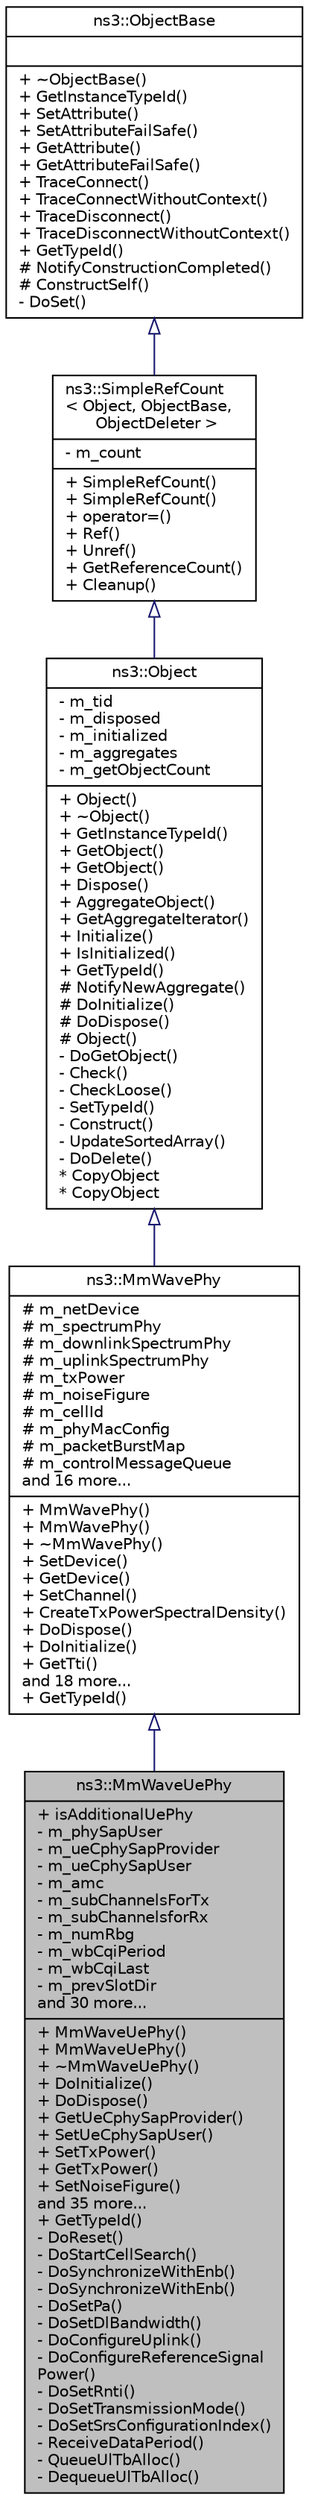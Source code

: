 digraph "ns3::MmWaveUePhy"
{
  edge [fontname="Helvetica",fontsize="10",labelfontname="Helvetica",labelfontsize="10"];
  node [fontname="Helvetica",fontsize="10",shape=record];
  Node1 [label="{ns3::MmWaveUePhy\n|+ isAdditionalUePhy\l- m_phySapUser\l- m_ueCphySapProvider\l- m_ueCphySapUser\l- m_amc\l- m_subChannelsForTx\l- m_subChannelsforRx\l- m_numRbg\l- m_wbCqiPeriod\l- m_wbCqiLast\l- m_prevSlotDir\land 30 more...\l|+ MmWaveUePhy()\l+ MmWaveUePhy()\l+ ~MmWaveUePhy()\l+ DoInitialize()\l+ DoDispose()\l+ GetUeCphySapProvider()\l+ SetUeCphySapUser()\l+ SetTxPower()\l+ GetTxPower()\l+ SetNoiseFigure()\land 35 more...\l+ GetTypeId()\l- DoReset()\l- DoStartCellSearch()\l- DoSynchronizeWithEnb()\l- DoSynchronizeWithEnb()\l- DoSetPa()\l- DoSetDlBandwidth()\l- DoConfigureUplink()\l- DoConfigureReferenceSignal\lPower()\l- DoSetRnti()\l- DoSetTransmissionMode()\l- DoSetSrsConfigurationIndex()\l- ReceiveDataPeriod()\l- QueueUlTbAlloc()\l- DequeueUlTbAlloc()\l}",height=0.2,width=0.4,color="black", fillcolor="grey75", style="filled", fontcolor="black"];
  Node2 -> Node1 [dir="back",color="midnightblue",fontsize="10",style="solid",arrowtail="onormal"];
  Node2 [label="{ns3::MmWavePhy\n|# m_netDevice\l# m_spectrumPhy\l# m_downlinkSpectrumPhy\l# m_uplinkSpectrumPhy\l# m_txPower\l# m_noiseFigure\l# m_cellId\l# m_phyMacConfig\l# m_packetBurstMap\l# m_controlMessageQueue\land 16 more...\l|+ MmWavePhy()\l+ MmWavePhy()\l+ ~MmWavePhy()\l+ SetDevice()\l+ GetDevice()\l+ SetChannel()\l+ CreateTxPowerSpectralDensity()\l+ DoDispose()\l+ DoInitialize()\l+ GetTti()\land 18 more...\l+ GetTypeId()\l}",height=0.2,width=0.4,color="black", fillcolor="white", style="filled",URL="$d6/d7b/classns3_1_1MmWavePhy.html"];
  Node3 -> Node2 [dir="back",color="midnightblue",fontsize="10",style="solid",arrowtail="onormal"];
  Node3 [label="{ns3::Object\n|- m_tid\l- m_disposed\l- m_initialized\l- m_aggregates\l- m_getObjectCount\l|+ Object()\l+ ~Object()\l+ GetInstanceTypeId()\l+ GetObject()\l+ GetObject()\l+ Dispose()\l+ AggregateObject()\l+ GetAggregateIterator()\l+ Initialize()\l+ IsInitialized()\l+ GetTypeId()\l# NotifyNewAggregate()\l# DoInitialize()\l# DoDispose()\l# Object()\l- DoGetObject()\l- Check()\l- CheckLoose()\l- SetTypeId()\l- Construct()\l- UpdateSortedArray()\l- DoDelete()\l* CopyObject\l* CopyObject\l}",height=0.2,width=0.4,color="black", fillcolor="white", style="filled",URL="$d9/d77/classns3_1_1Object.html",tooltip="A base class which provides memory management and object aggregation. "];
  Node4 -> Node3 [dir="back",color="midnightblue",fontsize="10",style="solid",arrowtail="onormal"];
  Node4 [label="{ns3::SimpleRefCount\l\< Object, ObjectBase,\l ObjectDeleter \>\n|- m_count\l|+ SimpleRefCount()\l+ SimpleRefCount()\l+ operator=()\l+ Ref()\l+ Unref()\l+ GetReferenceCount()\l+ Cleanup()\l}",height=0.2,width=0.4,color="black", fillcolor="white", style="filled",URL="$da/da1/classns3_1_1SimpleRefCount.html"];
  Node5 -> Node4 [dir="back",color="midnightblue",fontsize="10",style="solid",arrowtail="onormal"];
  Node5 [label="{ns3::ObjectBase\n||+ ~ObjectBase()\l+ GetInstanceTypeId()\l+ SetAttribute()\l+ SetAttributeFailSafe()\l+ GetAttribute()\l+ GetAttributeFailSafe()\l+ TraceConnect()\l+ TraceConnectWithoutContext()\l+ TraceDisconnect()\l+ TraceDisconnectWithoutContext()\l+ GetTypeId()\l# NotifyConstructionCompleted()\l# ConstructSelf()\l- DoSet()\l}",height=0.2,width=0.4,color="black", fillcolor="white", style="filled",URL="$d2/dac/classns3_1_1ObjectBase.html",tooltip="Anchor the ns-3 type and attribute system. "];
}
